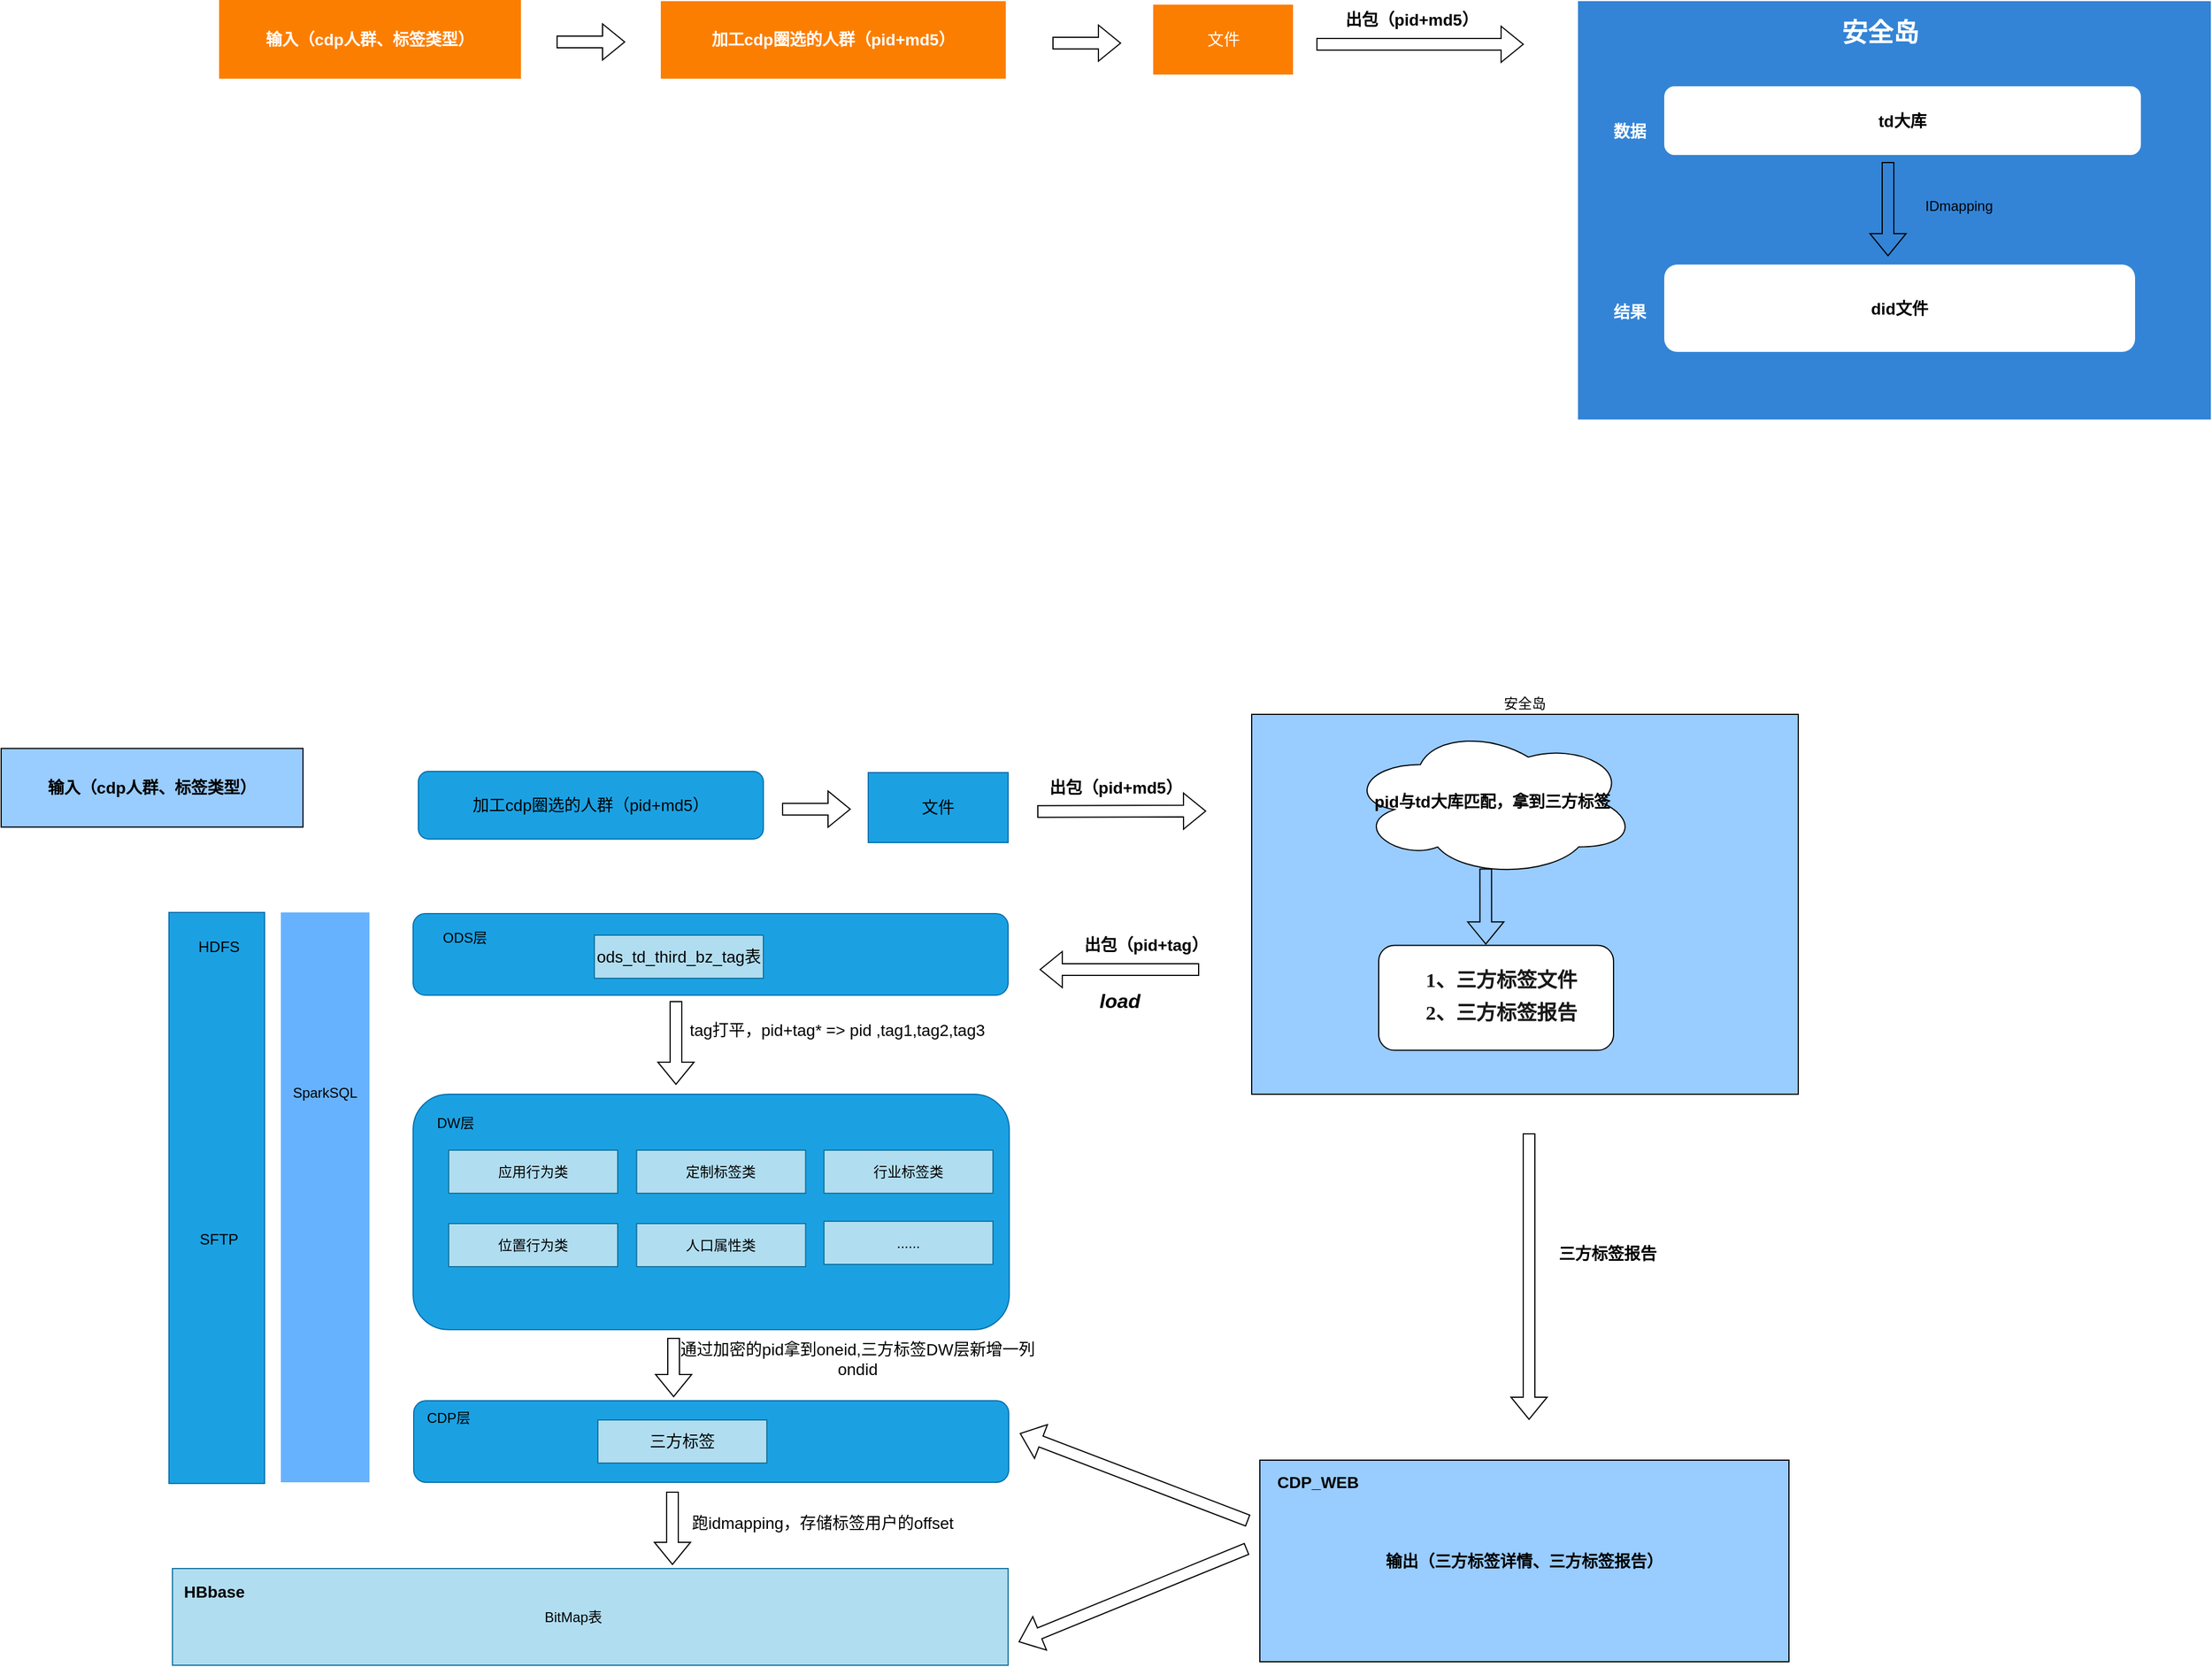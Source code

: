 <mxfile version="21.1.2" type="github">
  <diagram name="第 1 页" id="jkvh4A5DkbGee7e1IqiZ">
    <mxGraphModel dx="2594" dy="1774" grid="0" gridSize="10" guides="1" tooltips="1" connect="1" arrows="1" fold="1" page="0" pageScale="1" pageWidth="1700" pageHeight="1100" math="0" shadow="0">
      <root>
        <mxCell id="0" />
        <mxCell id="1" parent="0" />
        <mxCell id="M-rgaktpT5TFiBYmBd5q-52" value="安全岛" style="rounded=0;whiteSpace=wrap;html=1;labelPosition=center;verticalLabelPosition=top;align=center;verticalAlign=bottom;fillColor=#99CCFF;" parent="1" vertex="1">
          <mxGeometry x="937" y="-94" width="469" height="326" as="geometry" />
        </mxCell>
        <mxCell id="M-rgaktpT5TFiBYmBd5q-53" value="" style="shape=flexArrow;endArrow=classic;html=1;rounded=0;" parent="1" edge="1">
          <mxGeometry width="50" height="50" relative="1" as="geometry">
            <mxPoint x="753" y="-10.67" as="sourcePoint" />
            <mxPoint x="898" y="-11" as="targetPoint" />
          </mxGeometry>
        </mxCell>
        <mxCell id="M-rgaktpT5TFiBYmBd5q-54" value="出包（pid+md5）" style="text;html=1;strokeColor=none;fillColor=none;align=center;verticalAlign=middle;whiteSpace=wrap;rounded=0;fontStyle=1;fontSize=14;" parent="1" vertex="1">
          <mxGeometry x="749" y="-45" width="143" height="28" as="geometry" />
        </mxCell>
        <mxCell id="M-rgaktpT5TFiBYmBd5q-56" value="pid与td大库匹配，拿到三方标签" style="ellipse;shape=cloud;whiteSpace=wrap;html=1;fontSize=14;fontStyle=1" parent="1" vertex="1">
          <mxGeometry x="1020" y="-83" width="247" height="128.5" as="geometry" />
        </mxCell>
        <mxCell id="M-rgaktpT5TFiBYmBd5q-58" value="&lt;p style=&quot;border-color: var(--border-color); margin: 0px; line-height: 12px;&quot; align=&quot;center&quot;&gt;&lt;span style=&quot;color: rgb(25, 25, 25); font-family: &amp;quot;Microsoft YaHei&amp;quot;; font-size: 13pt; font-weight: 600; background-color: initial;&quot;&gt;&amp;nbsp; 1、三方标签文件&lt;/span&gt;&lt;br&gt;&lt;/p&gt;&lt;br style=&quot;border-color: var(--border-color);&quot;&gt;&lt;p style=&quot;border-color: var(--border-color); margin: 0px; line-height: 12px;&quot; align=&quot;center&quot;&gt;&lt;span style=&quot;border-color: var(--border-color); font-family: &amp;quot;Microsoft YaHei&amp;quot;; font-size: 13pt; font-weight: 600; color: rgb(25, 25, 25);&quot;&gt;&amp;nbsp; 2、三方标签报告&lt;/span&gt;&lt;/p&gt;" style="rounded=1;whiteSpace=wrap;html=1;" parent="1" vertex="1">
          <mxGeometry x="1046" y="104.25" width="201.5" height="90" as="geometry" />
        </mxCell>
        <mxCell id="M-rgaktpT5TFiBYmBd5q-60" value="" style="shape=flexArrow;endArrow=classic;html=1;rounded=0;" parent="1" edge="1">
          <mxGeometry width="50" height="50" relative="1" as="geometry">
            <mxPoint x="892" y="125" as="sourcePoint" />
            <mxPoint x="755" y="125" as="targetPoint" />
          </mxGeometry>
        </mxCell>
        <mxCell id="M-rgaktpT5TFiBYmBd5q-61" value="出包（pid+tag）" style="text;html=1;strokeColor=none;fillColor=none;align=center;verticalAlign=middle;whiteSpace=wrap;rounded=0;fontStyle=1;fontSize=14;" parent="1" vertex="1">
          <mxGeometry x="775" y="90" width="143" height="28" as="geometry" />
        </mxCell>
        <mxCell id="M-rgaktpT5TFiBYmBd5q-63" value="三方标签报告" style="text;html=1;strokeColor=none;fillColor=none;align=center;verticalAlign=middle;whiteSpace=wrap;rounded=0;fontStyle=1;fontSize=14;" parent="1" vertex="1">
          <mxGeometry x="1194" y="353" width="97" height="32" as="geometry" />
        </mxCell>
        <mxCell id="-sx49MDDap_tLkrFsJoD-2" value="输入（cdp人群、标签类型）" style="rounded=0;whiteSpace=wrap;html=1;fillColor=#99CCFF;fontSize=14;fontStyle=1" vertex="1" parent="1">
          <mxGeometry x="-136" y="-64.75" width="259" height="67.5" as="geometry" />
        </mxCell>
        <mxCell id="-sx49MDDap_tLkrFsJoD-4" value="" style="rounded=0;whiteSpace=wrap;html=1;fontSize=15;fontColor=#ffffff;fillColor=#1ba1e2;labelBackgroundColor=#33FFFF;strokeColor=#006EAF;" vertex="1" parent="1">
          <mxGeometry x="8" y="76" width="82" height="490" as="geometry" />
        </mxCell>
        <mxCell id="-sx49MDDap_tLkrFsJoD-6" value="HDFS" style="text;html=1;strokeColor=none;fillColor=none;align=center;verticalAlign=middle;whiteSpace=wrap;rounded=0;labelBackgroundColor=none;fontSize=13;fontColor=#000000;" vertex="1" parent="1">
          <mxGeometry x="20.5" y="90" width="60" height="30" as="geometry" />
        </mxCell>
        <mxCell id="-sx49MDDap_tLkrFsJoD-7" value="&lt;span style=&quot;color: rgba(0, 0, 0, 0); font-family: monospace; font-size: 0px; text-align: start; background-color: rgb(251, 251, 251);&quot;&gt;%3CmxGraphModel%3E%3Croot%3E%3CmxCell%20id%3D%220%22%2F%3E%3CmxCell%20id%3D%221%22%20parent%3D%220%22%2F%3E%3CmxCell%20id%3D%222%22%20value%3D%22%26lt%3Bfont%20color%3D%26quot%3B%23000000%26quot%3B%20style%3D%26quot%3Bfont-size%3A%2013px%3B%26quot%3B%26gt%3B%E6%95%B0%E6%8D%AE%E5%AD%98%E5%82%A8%26lt%3B%2Ffont%26gt%3B%22%20style%3D%22text%3Bhtml%3D1%3BstrokeColor%3Dnone%3BfillColor%3Dnone%3Balign%3Dcenter%3BverticalAlign%3Dmiddle%3BwhiteSpace%3Dwrap%3Brounded%3D0%3BfontSize%3D13%3BfontColor%3D%23FFFFFF%3B%22%20vertex%3D%221%22%20parent%3D%221%22%3E%3CmxGeometry%20x%3D%22235%22%20y%3D%22165%22%20width%3D%2260%22%20height%3D%2230%22%20as%3D%22geometry%22%2F%3E%3C%2FmxCell%3E%3C%2Froot%3E%3C%2FmxGraphModel%3E&lt;/span&gt;" style="rounded=0;whiteSpace=wrap;html=1;fontSize=15;fontColor=#FFFFFF;fillColor=#66B2FF;labelBackgroundColor=#33FFFF;strokeColor=none;" vertex="1" parent="1">
          <mxGeometry x="104" y="76" width="76" height="489" as="geometry" />
        </mxCell>
        <mxCell id="-sx49MDDap_tLkrFsJoD-9" value="SparkSQL" style="text;html=1;strokeColor=none;fillColor=none;align=center;verticalAlign=middle;whiteSpace=wrap;rounded=0;labelBackgroundColor=none;fontSize=12;fontColor=#000000;" vertex="1" parent="1">
          <mxGeometry x="112" y="216" width="60" height="30" as="geometry" />
        </mxCell>
        <mxCell id="-sx49MDDap_tLkrFsJoD-11" value="" style="shape=flexArrow;endArrow=classic;html=1;rounded=0;entryX=0.456;entryY=-0.007;entryDx=0;entryDy=0;entryPerimeter=0;exitX=0.477;exitY=0.944;exitDx=0;exitDy=0;exitPerimeter=0;" edge="1" parent="1" source="M-rgaktpT5TFiBYmBd5q-56" target="M-rgaktpT5TFiBYmBd5q-58">
          <mxGeometry width="50" height="50" relative="1" as="geometry">
            <mxPoint x="1138" y="72.75" as="sourcePoint" />
            <mxPoint x="1188" y="22.75" as="targetPoint" />
          </mxGeometry>
        </mxCell>
        <mxCell id="-sx49MDDap_tLkrFsJoD-12" value="SFTP" style="text;html=1;strokeColor=none;fillColor=none;align=center;verticalAlign=middle;whiteSpace=wrap;rounded=0;labelBackgroundColor=none;fontSize=13;fontColor=#000000;" vertex="1" parent="1">
          <mxGeometry x="20.5" y="341" width="60" height="30" as="geometry" />
        </mxCell>
        <mxCell id="-sx49MDDap_tLkrFsJoD-13" value="加工cdp圈选的人群（pid+md5）" style="rounded=1;whiteSpace=wrap;html=1;fillColor=#1ba1e2;strokeColor=#006EAF;fontColor=#000000;fontSize=14;" vertex="1" parent="1">
          <mxGeometry x="222" y="-45" width="296" height="58" as="geometry" />
        </mxCell>
        <mxCell id="-sx49MDDap_tLkrFsJoD-14" value="文件" style="rounded=0;whiteSpace=wrap;html=1;fillColor=#1ba1e2;fontColor=#000000;strokeColor=#006EAF;fontSize=14;" vertex="1" parent="1">
          <mxGeometry x="608" y="-44" width="120" height="60" as="geometry" />
        </mxCell>
        <mxCell id="-sx49MDDap_tLkrFsJoD-15" value="" style="shape=flexArrow;endArrow=classic;html=1;rounded=0;" edge="1" parent="1">
          <mxGeometry width="50" height="50" relative="1" as="geometry">
            <mxPoint x="534" y="-12.67" as="sourcePoint" />
            <mxPoint x="593" y="-12.67" as="targetPoint" />
          </mxGeometry>
        </mxCell>
        <mxCell id="-sx49MDDap_tLkrFsJoD-16" value="" style="rounded=1;whiteSpace=wrap;html=1;fillColor=#1ba1e2;strokeColor=#006EAF;fontColor=#ffffff;fontSize=14;" vertex="1" parent="1">
          <mxGeometry x="217.5" y="77" width="510.5" height="70" as="geometry" />
        </mxCell>
        <mxCell id="-sx49MDDap_tLkrFsJoD-17" value="load" style="text;html=1;strokeColor=none;fillColor=none;align=center;verticalAlign=middle;whiteSpace=wrap;rounded=0;fontStyle=3;fontSize=17;" vertex="1" parent="1">
          <mxGeometry x="794" y="138" width="60" height="30" as="geometry" />
        </mxCell>
        <mxCell id="-sx49MDDap_tLkrFsJoD-18" value="" style="rounded=1;whiteSpace=wrap;html=1;fillColor=#1ba1e2;strokeColor=#006EAF;fontColor=#ffffff;fontSize=14;" vertex="1" parent="1">
          <mxGeometry x="217.5" y="232" width="511.5" height="202" as="geometry" />
        </mxCell>
        <mxCell id="-sx49MDDap_tLkrFsJoD-19" value="DW层" style="text;html=1;strokeColor=none;fillColor=none;align=center;verticalAlign=middle;whiteSpace=wrap;rounded=0;" vertex="1" parent="1">
          <mxGeometry x="224" y="242" width="60" height="30" as="geometry" />
        </mxCell>
        <mxCell id="-sx49MDDap_tLkrFsJoD-20" value="应用行为类" style="rounded=0;whiteSpace=wrap;html=1;fillColor=#b1ddf0;strokeColor=#10739e;" vertex="1" parent="1">
          <mxGeometry x="248" y="280" width="145" height="37" as="geometry" />
        </mxCell>
        <mxCell id="-sx49MDDap_tLkrFsJoD-21" value="定制标签类" style="rounded=0;whiteSpace=wrap;html=1;fillColor=#b1ddf0;strokeColor=#10739e;" vertex="1" parent="1">
          <mxGeometry x="409.25" y="280" width="145" height="37" as="geometry" />
        </mxCell>
        <mxCell id="-sx49MDDap_tLkrFsJoD-22" value="行业标签类" style="rounded=0;whiteSpace=wrap;html=1;fillColor=#b1ddf0;strokeColor=#10739e;" vertex="1" parent="1">
          <mxGeometry x="570" y="280" width="145" height="37" as="geometry" />
        </mxCell>
        <mxCell id="-sx49MDDap_tLkrFsJoD-23" value="位置行为类" style="rounded=0;whiteSpace=wrap;html=1;fillColor=#b1ddf0;strokeColor=#10739e;" vertex="1" parent="1">
          <mxGeometry x="248" y="343" width="145" height="37" as="geometry" />
        </mxCell>
        <mxCell id="-sx49MDDap_tLkrFsJoD-24" value="人口属性类" style="rounded=0;whiteSpace=wrap;html=1;fillColor=#b1ddf0;strokeColor=#10739e;" vertex="1" parent="1">
          <mxGeometry x="409.25" y="343" width="145" height="37" as="geometry" />
        </mxCell>
        <mxCell id="-sx49MDDap_tLkrFsJoD-25" value="......" style="rounded=0;whiteSpace=wrap;html=1;fillColor=#b1ddf0;strokeColor=#10739e;" vertex="1" parent="1">
          <mxGeometry x="570" y="341" width="145" height="37" as="geometry" />
        </mxCell>
        <mxCell id="-sx49MDDap_tLkrFsJoD-26" value="ODS层" style="text;html=1;strokeColor=none;fillColor=none;align=center;verticalAlign=middle;whiteSpace=wrap;rounded=0;" vertex="1" parent="1">
          <mxGeometry x="232" y="83" width="60" height="30" as="geometry" />
        </mxCell>
        <mxCell id="-sx49MDDap_tLkrFsJoD-27" value="ods_td_third_bz_tag表" style="rounded=0;whiteSpace=wrap;html=1;fillColor=#b1ddf0;strokeColor=#10739e;fontSize=14;" vertex="1" parent="1">
          <mxGeometry x="373" y="95.5" width="145" height="37" as="geometry" />
        </mxCell>
        <mxCell id="-sx49MDDap_tLkrFsJoD-28" value="" style="shape=flexArrow;endArrow=classic;html=1;rounded=0;" edge="1" parent="1">
          <mxGeometry width="50" height="50" relative="1" as="geometry">
            <mxPoint x="443" y="152" as="sourcePoint" />
            <mxPoint x="443" y="224" as="targetPoint" />
          </mxGeometry>
        </mxCell>
        <mxCell id="-sx49MDDap_tLkrFsJoD-30" value="tag打平，pid+tag* =&amp;gt; pid ,tag1,tag2,tag3" style="text;html=1;strokeColor=none;fillColor=none;align=center;verticalAlign=middle;whiteSpace=wrap;rounded=0;fontSize=14;" vertex="1" parent="1">
          <mxGeometry x="440" y="164.25" width="283" height="26" as="geometry" />
        </mxCell>
        <mxCell id="-sx49MDDap_tLkrFsJoD-31" value="" style="rounded=1;whiteSpace=wrap;html=1;fillColor=#1ba1e2;strokeColor=#006EAF;fontColor=#ffffff;fontSize=14;" vertex="1" parent="1">
          <mxGeometry x="218" y="495" width="510.5" height="70" as="geometry" />
        </mxCell>
        <mxCell id="-sx49MDDap_tLkrFsJoD-32" value="CDP层" style="text;html=1;strokeColor=none;fillColor=none;align=center;verticalAlign=middle;whiteSpace=wrap;rounded=0;" vertex="1" parent="1">
          <mxGeometry x="217.5" y="495" width="60" height="30" as="geometry" />
        </mxCell>
        <mxCell id="-sx49MDDap_tLkrFsJoD-33" value="" style="shape=flexArrow;endArrow=classic;html=1;rounded=0;" edge="1" parent="1">
          <mxGeometry width="50" height="50" relative="1" as="geometry">
            <mxPoint x="441" y="441" as="sourcePoint" />
            <mxPoint x="441" y="492" as="targetPoint" />
          </mxGeometry>
        </mxCell>
        <mxCell id="-sx49MDDap_tLkrFsJoD-34" value="通过加密的pid拿到oneid,三方标签DW层新增一列ondid" style="text;html=1;strokeColor=none;fillColor=none;align=center;verticalAlign=middle;whiteSpace=wrap;rounded=0;fontSize=14;" vertex="1" parent="1">
          <mxGeometry x="445" y="448" width="308" height="22" as="geometry" />
        </mxCell>
        <mxCell id="-sx49MDDap_tLkrFsJoD-35" value="三方标签" style="rounded=0;whiteSpace=wrap;html=1;fillColor=#b1ddf0;strokeColor=#10739e;fontSize=14;" vertex="1" parent="1">
          <mxGeometry x="376" y="511.5" width="145" height="37" as="geometry" />
        </mxCell>
        <mxCell id="-sx49MDDap_tLkrFsJoD-36" value="" style="rounded=0;whiteSpace=wrap;html=1;fillColor=#b1ddf0;strokeColor=#10739e;" vertex="1" parent="1">
          <mxGeometry x="11" y="639" width="717" height="83" as="geometry" />
        </mxCell>
        <mxCell id="-sx49MDDap_tLkrFsJoD-37" value="HBbase" style="text;html=1;strokeColor=none;fillColor=none;align=center;verticalAlign=middle;whiteSpace=wrap;rounded=0;fontStyle=1;fontSize=14;" vertex="1" parent="1">
          <mxGeometry x="17" y="644" width="60" height="30" as="geometry" />
        </mxCell>
        <mxCell id="-sx49MDDap_tLkrFsJoD-39" value="BitMap表" style="text;html=1;strokeColor=none;fillColor=none;align=center;verticalAlign=middle;whiteSpace=wrap;rounded=0;" vertex="1" parent="1">
          <mxGeometry x="325" y="666" width="60" height="30" as="geometry" />
        </mxCell>
        <mxCell id="-sx49MDDap_tLkrFsJoD-40" value="" style="shape=flexArrow;endArrow=classic;html=1;rounded=0;" edge="1" parent="1">
          <mxGeometry width="50" height="50" relative="1" as="geometry">
            <mxPoint x="440" y="573" as="sourcePoint" />
            <mxPoint x="440" y="636" as="targetPoint" />
          </mxGeometry>
        </mxCell>
        <mxCell id="-sx49MDDap_tLkrFsJoD-41" value="跑idmapping，存储标签用户的offset" style="text;html=1;strokeColor=none;fillColor=none;align=center;verticalAlign=middle;whiteSpace=wrap;rounded=0;fontSize=14;" vertex="1" parent="1">
          <mxGeometry x="437" y="585" width="264" height="30" as="geometry" />
        </mxCell>
        <mxCell id="-sx49MDDap_tLkrFsJoD-42" value="输出（三方标签详情、三方标签报告）" style="rounded=0;whiteSpace=wrap;html=1;fillColor=#99CCFF;fontSize=14;fontStyle=1" vertex="1" parent="1">
          <mxGeometry x="944" y="546" width="454" height="173" as="geometry" />
        </mxCell>
        <mxCell id="-sx49MDDap_tLkrFsJoD-43" value="CDP_WEB" style="text;html=1;strokeColor=none;fillColor=none;align=center;verticalAlign=middle;whiteSpace=wrap;rounded=0;fontSize=14;fontStyle=1" vertex="1" parent="1">
          <mxGeometry x="964" y="550" width="60" height="30" as="geometry" />
        </mxCell>
        <mxCell id="-sx49MDDap_tLkrFsJoD-44" value="" style="shape=flexArrow;endArrow=classic;html=1;rounded=0;" edge="1" parent="1">
          <mxGeometry width="50" height="50" relative="1" as="geometry">
            <mxPoint x="1175" y="265.5" as="sourcePoint" />
            <mxPoint x="1175" y="511.5" as="targetPoint" />
          </mxGeometry>
        </mxCell>
        <mxCell id="-sx49MDDap_tLkrFsJoD-45" value="" style="shape=flexArrow;endArrow=classic;html=1;rounded=0;" edge="1" parent="1">
          <mxGeometry width="50" height="50" relative="1" as="geometry">
            <mxPoint x="934" y="598" as="sourcePoint" />
            <mxPoint x="738" y="523" as="targetPoint" />
          </mxGeometry>
        </mxCell>
        <mxCell id="-sx49MDDap_tLkrFsJoD-46" value="" style="shape=flexArrow;endArrow=classic;html=1;rounded=0;" edge="1" parent="1">
          <mxGeometry width="50" height="50" relative="1" as="geometry">
            <mxPoint x="933" y="622" as="sourcePoint" />
            <mxPoint x="737" y="702" as="targetPoint" />
          </mxGeometry>
        </mxCell>
        <mxCell id="-sx49MDDap_tLkrFsJoD-48" value="出包（pid+md5）" style="text;html=1;strokeColor=none;fillColor=none;align=center;verticalAlign=middle;whiteSpace=wrap;rounded=0;fontStyle=1;fontSize=14;" vertex="1" parent="1">
          <mxGeometry x="1002.5" y="-704" width="143" height="28" as="geometry" />
        </mxCell>
        <mxCell id="-sx49MDDap_tLkrFsJoD-49" value="输入（cdp人群、标签类型）" style="rounded=0;whiteSpace=wrap;html=1;fillColor=#FC7E00;fontSize=14;fontStyle=1;fontColor=#FFFFFF;strokeColor=none;" vertex="1" parent="1">
          <mxGeometry x="51" y="-707" width="259" height="67.5" as="geometry" />
        </mxCell>
        <mxCell id="-sx49MDDap_tLkrFsJoD-50" value="加工cdp圈选的人群（pid+md5）" style="rounded=0;whiteSpace=wrap;html=1;fillColor=#FC7E00;strokeColor=none;fontColor=#FFFFFF;fontSize=14;fontStyle=1" vertex="1" parent="1">
          <mxGeometry x="430" y="-706" width="296" height="66.5" as="geometry" />
        </mxCell>
        <mxCell id="-sx49MDDap_tLkrFsJoD-51" value="文件" style="rounded=0;whiteSpace=wrap;html=1;fillColor=#FC7E00;fontColor=#FFFFFF;strokeColor=none;fontSize=14;" vertex="1" parent="1">
          <mxGeometry x="852.5" y="-703" width="120" height="60" as="geometry" />
        </mxCell>
        <mxCell id="-sx49MDDap_tLkrFsJoD-52" value="" style="shape=flexArrow;endArrow=classic;html=1;rounded=0;" edge="1" parent="1">
          <mxGeometry width="50" height="50" relative="1" as="geometry">
            <mxPoint x="766" y="-670.0" as="sourcePoint" />
            <mxPoint x="825" y="-670.0" as="targetPoint" />
          </mxGeometry>
        </mxCell>
        <mxCell id="-sx49MDDap_tLkrFsJoD-53" value="" style="shape=flexArrow;endArrow=classic;html=1;rounded=0;" edge="1" parent="1">
          <mxGeometry width="50" height="50" relative="1" as="geometry">
            <mxPoint x="992.5" y="-669.0" as="sourcePoint" />
            <mxPoint x="1170.5" y="-669" as="targetPoint" />
          </mxGeometry>
        </mxCell>
        <mxCell id="-sx49MDDap_tLkrFsJoD-54" value="" style="shape=flexArrow;endArrow=classic;html=1;rounded=0;" edge="1" parent="1">
          <mxGeometry width="50" height="50" relative="1" as="geometry">
            <mxPoint x="340.5" y="-671.0" as="sourcePoint" />
            <mxPoint x="399.5" y="-671.0" as="targetPoint" />
          </mxGeometry>
        </mxCell>
        <mxCell id="-sx49MDDap_tLkrFsJoD-55" value="" style="rounded=0;whiteSpace=wrap;html=1;fillColor=#0066CC;strokeColor=none;strokeWidth=3;opacity=80;" vertex="1" parent="1">
          <mxGeometry x="1217" y="-706" width="543" height="359" as="geometry" />
        </mxCell>
        <mxCell id="-sx49MDDap_tLkrFsJoD-56" value="&lt;font color=&quot;#000000&quot;&gt;&lt;b&gt;td大库&lt;/b&gt;&lt;/font&gt;" style="rounded=1;whiteSpace=wrap;html=1;fillColor=#FFFFFF;strokeColor=none;fontColor=#ffffff;fontSize=14;" vertex="1" parent="1">
          <mxGeometry x="1291" y="-633" width="409" height="59" as="geometry" />
        </mxCell>
        <mxCell id="-sx49MDDap_tLkrFsJoD-57" value="&lt;font color=&quot;#000000&quot;&gt;&lt;b&gt;did文件&lt;/b&gt;&lt;/font&gt;" style="rounded=1;whiteSpace=wrap;html=1;fillColor=#FFFFFF;strokeColor=none;fontColor=#ffffff;fontSize=14;" vertex="1" parent="1">
          <mxGeometry x="1291" y="-480" width="404" height="75" as="geometry" />
        </mxCell>
        <mxCell id="-sx49MDDap_tLkrFsJoD-58" value="&lt;font color=&quot;#ffffff&quot;&gt;数据&lt;/font&gt;" style="text;html=1;strokeColor=none;fillColor=none;align=center;verticalAlign=middle;whiteSpace=wrap;rounded=0;fontSize=14;fontStyle=1" vertex="1" parent="1">
          <mxGeometry x="1212" y="-609" width="98.5" height="30" as="geometry" />
        </mxCell>
        <mxCell id="-sx49MDDap_tLkrFsJoD-59" value="&lt;font color=&quot;#ffffff&quot;&gt;结果&lt;/font&gt;" style="text;html=1;strokeColor=none;fillColor=none;align=center;verticalAlign=middle;whiteSpace=wrap;rounded=0;fontSize=14;fontStyle=1" vertex="1" parent="1">
          <mxGeometry x="1212" y="-457" width="98.5" height="35" as="geometry" />
        </mxCell>
        <mxCell id="-sx49MDDap_tLkrFsJoD-60" value="&lt;font color=&quot;#ffffff&quot; style=&quot;font-size: 22px;&quot;&gt;安全岛&lt;/font&gt;" style="text;html=1;strokeColor=none;fillColor=none;align=center;verticalAlign=middle;whiteSpace=wrap;rounded=0;fontSize=14;fontStyle=1;fontColor=#000000;" vertex="1" parent="1">
          <mxGeometry x="1426.5" y="-693" width="98.5" height="30" as="geometry" />
        </mxCell>
        <mxCell id="-sx49MDDap_tLkrFsJoD-61" value="" style="shape=flexArrow;endArrow=classic;html=1;rounded=0;" edge="1" parent="1">
          <mxGeometry width="50" height="50" relative="1" as="geometry">
            <mxPoint x="1483" y="-568" as="sourcePoint" />
            <mxPoint x="1483" y="-487" as="targetPoint" />
          </mxGeometry>
        </mxCell>
        <mxCell id="-sx49MDDap_tLkrFsJoD-62" value="IDmapping" style="text;html=1;strokeColor=none;fillColor=none;align=center;verticalAlign=middle;whiteSpace=wrap;rounded=0;" vertex="1" parent="1">
          <mxGeometry x="1514" y="-545" width="60" height="30" as="geometry" />
        </mxCell>
      </root>
    </mxGraphModel>
  </diagram>
</mxfile>
